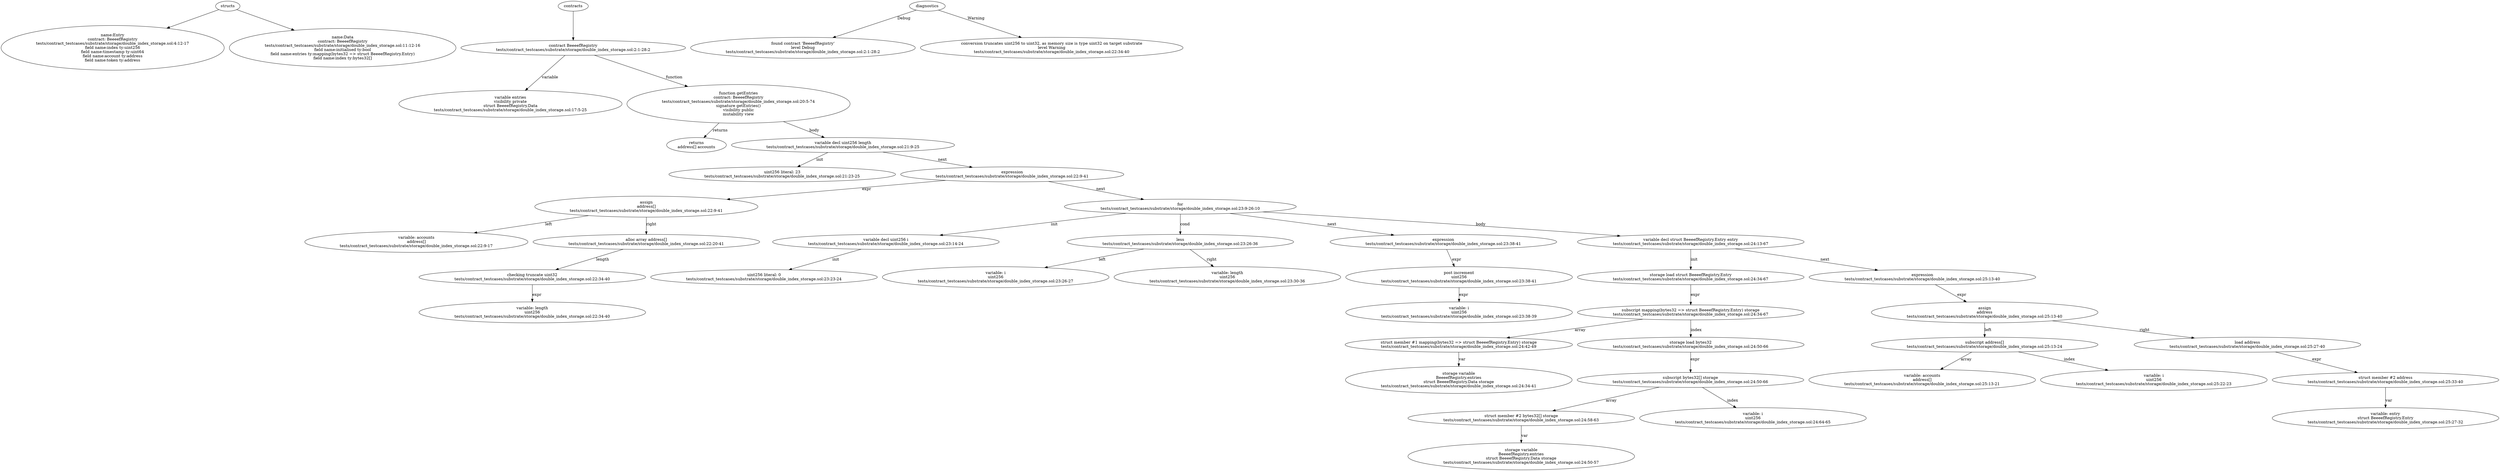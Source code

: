 strict digraph "tests/contract_testcases/substrate/storage/double_index_storage.sol" {
	Entry [label="name:Entry\ncontract: BeeeefRegistry\ntests/contract_testcases/substrate/storage/double_index_storage.sol:4:12-17\nfield name:index ty:uint256\nfield name:timestamp ty:uint64\nfield name:account ty:address\nfield name:token ty:address"]
	Data [label="name:Data\ncontract: BeeeefRegistry\ntests/contract_testcases/substrate/storage/double_index_storage.sol:11:12-16\nfield name:initialised ty:bool\nfield name:entries ty:mapping(bytes32 => struct BeeeefRegistry.Entry)\nfield name:index ty:bytes32[]"]
	contract [label="contract BeeeefRegistry\ntests/contract_testcases/substrate/storage/double_index_storage.sol:2:1-28:2"]
	var [label="variable entries\nvisibility private\nstruct BeeeefRegistry.Data\ntests/contract_testcases/substrate/storage/double_index_storage.sol:17:5-25"]
	getEntries [label="function getEntries\ncontract: BeeeefRegistry\ntests/contract_testcases/substrate/storage/double_index_storage.sol:20:5-74\nsignature getEntries()\nvisibility public\nmutability view"]
	returns [label="returns\naddress[] accounts"]
	var_decl [label="variable decl uint256 length\ntests/contract_testcases/substrate/storage/double_index_storage.sol:21:9-25"]
	number_literal [label="uint256 literal: 23\ntests/contract_testcases/substrate/storage/double_index_storage.sol:21:23-25"]
	expr [label="expression\ntests/contract_testcases/substrate/storage/double_index_storage.sol:22:9-41"]
	assign [label="assign\naddress[]\ntests/contract_testcases/substrate/storage/double_index_storage.sol:22:9-41"]
	variable [label="variable: accounts\naddress[]\ntests/contract_testcases/substrate/storage/double_index_storage.sol:22:9-17"]
	alloc_array [label="alloc array address[]\ntests/contract_testcases/substrate/storage/double_index_storage.sol:22:20-41"]
	trunc [label="checking truncate uint32\ntests/contract_testcases/substrate/storage/double_index_storage.sol:22:34-40"]
	variable_15 [label="variable: length\nuint256\ntests/contract_testcases/substrate/storage/double_index_storage.sol:22:34-40"]
	for [label="for\ntests/contract_testcases/substrate/storage/double_index_storage.sol:23:9-26:10"]
	var_decl_17 [label="variable decl uint256 i\ntests/contract_testcases/substrate/storage/double_index_storage.sol:23:14-24"]
	number_literal_18 [label="uint256 literal: 0\ntests/contract_testcases/substrate/storage/double_index_storage.sol:23:23-24"]
	less [label="less\ntests/contract_testcases/substrate/storage/double_index_storage.sol:23:26-36"]
	variable_20 [label="variable: i\nuint256\ntests/contract_testcases/substrate/storage/double_index_storage.sol:23:26-27"]
	variable_21 [label="variable: length\nuint256\ntests/contract_testcases/substrate/storage/double_index_storage.sol:23:30-36"]
	expr_22 [label="expression\ntests/contract_testcases/substrate/storage/double_index_storage.sol:23:38-41"]
	post_increment [label="post increment\nuint256\ntests/contract_testcases/substrate/storage/double_index_storage.sol:23:38-41"]
	variable_24 [label="variable: i\nuint256\ntests/contract_testcases/substrate/storage/double_index_storage.sol:23:38-39"]
	var_decl_25 [label="variable decl struct BeeeefRegistry.Entry entry\ntests/contract_testcases/substrate/storage/double_index_storage.sol:24:13-67"]
	storage_load [label="storage load struct BeeeefRegistry.Entry\ntests/contract_testcases/substrate/storage/double_index_storage.sol:24:34-67"]
	subscript [label="subscript mapping(bytes32 => struct BeeeefRegistry.Entry) storage\ntests/contract_testcases/substrate/storage/double_index_storage.sol:24:34-67"]
	structmember [label="struct member #1 mapping(bytes32 => struct BeeeefRegistry.Entry) storage\ntests/contract_testcases/substrate/storage/double_index_storage.sol:24:42-49"]
	storage_var [label="storage variable\nBeeeefRegistry.entries\nstruct BeeeefRegistry.Data storage\ntests/contract_testcases/substrate/storage/double_index_storage.sol:24:34-41"]
	storage_load_30 [label="storage load bytes32\ntests/contract_testcases/substrate/storage/double_index_storage.sol:24:50-66"]
	subscript_31 [label="subscript bytes32[] storage\ntests/contract_testcases/substrate/storage/double_index_storage.sol:24:50-66"]
	structmember_32 [label="struct member #2 bytes32[] storage\ntests/contract_testcases/substrate/storage/double_index_storage.sol:24:58-63"]
	storage_var_33 [label="storage variable\nBeeeefRegistry.entries\nstruct BeeeefRegistry.Data storage\ntests/contract_testcases/substrate/storage/double_index_storage.sol:24:50-57"]
	variable_34 [label="variable: i\nuint256\ntests/contract_testcases/substrate/storage/double_index_storage.sol:24:64-65"]
	expr_35 [label="expression\ntests/contract_testcases/substrate/storage/double_index_storage.sol:25:13-40"]
	assign_36 [label="assign\naddress\ntests/contract_testcases/substrate/storage/double_index_storage.sol:25:13-40"]
	subscript_37 [label="subscript address[]\ntests/contract_testcases/substrate/storage/double_index_storage.sol:25:13-24"]
	variable_38 [label="variable: accounts\naddress[]\ntests/contract_testcases/substrate/storage/double_index_storage.sol:25:13-21"]
	variable_39 [label="variable: i\nuint256\ntests/contract_testcases/substrate/storage/double_index_storage.sol:25:22-23"]
	load [label="load address\ntests/contract_testcases/substrate/storage/double_index_storage.sol:25:27-40"]
	structmember_41 [label="struct member #2 address\ntests/contract_testcases/substrate/storage/double_index_storage.sol:25:33-40"]
	variable_42 [label="variable: entry\nstruct BeeeefRegistry.Entry\ntests/contract_testcases/substrate/storage/double_index_storage.sol:25:27-32"]
	diagnostic [label="found contract 'BeeeefRegistry'\nlevel Debug\ntests/contract_testcases/substrate/storage/double_index_storage.sol:2:1-28:2"]
	diagnostic_45 [label="conversion truncates uint256 to uint32, as memory size is type uint32 on target substrate\nlevel Warning\ntests/contract_testcases/substrate/storage/double_index_storage.sol:22:34-40"]
	structs -> Entry
	structs -> Data
	contracts -> contract
	contract -> var [label="variable"]
	contract -> getEntries [label="function"]
	getEntries -> returns [label="returns"]
	getEntries -> var_decl [label="body"]
	var_decl -> number_literal [label="init"]
	var_decl -> expr [label="next"]
	expr -> assign [label="expr"]
	assign -> variable [label="left"]
	assign -> alloc_array [label="right"]
	alloc_array -> trunc [label="length"]
	trunc -> variable_15 [label="expr"]
	expr -> for [label="next"]
	for -> var_decl_17 [label="init"]
	var_decl_17 -> number_literal_18 [label="init"]
	for -> less [label="cond"]
	less -> variable_20 [label="left"]
	less -> variable_21 [label="right"]
	for -> expr_22 [label="next"]
	expr_22 -> post_increment [label="expr"]
	post_increment -> variable_24 [label="expr"]
	for -> var_decl_25 [label="body"]
	var_decl_25 -> storage_load [label="init"]
	storage_load -> subscript [label="expr"]
	subscript -> structmember [label="array"]
	structmember -> storage_var [label="var"]
	subscript -> storage_load_30 [label="index"]
	storage_load_30 -> subscript_31 [label="expr"]
	subscript_31 -> structmember_32 [label="array"]
	structmember_32 -> storage_var_33 [label="var"]
	subscript_31 -> variable_34 [label="index"]
	var_decl_25 -> expr_35 [label="next"]
	expr_35 -> assign_36 [label="expr"]
	assign_36 -> subscript_37 [label="left"]
	subscript_37 -> variable_38 [label="array"]
	subscript_37 -> variable_39 [label="index"]
	assign_36 -> load [label="right"]
	load -> structmember_41 [label="expr"]
	structmember_41 -> variable_42 [label="var"]
	diagnostics -> diagnostic [label="Debug"]
	diagnostics -> diagnostic_45 [label="Warning"]
}
